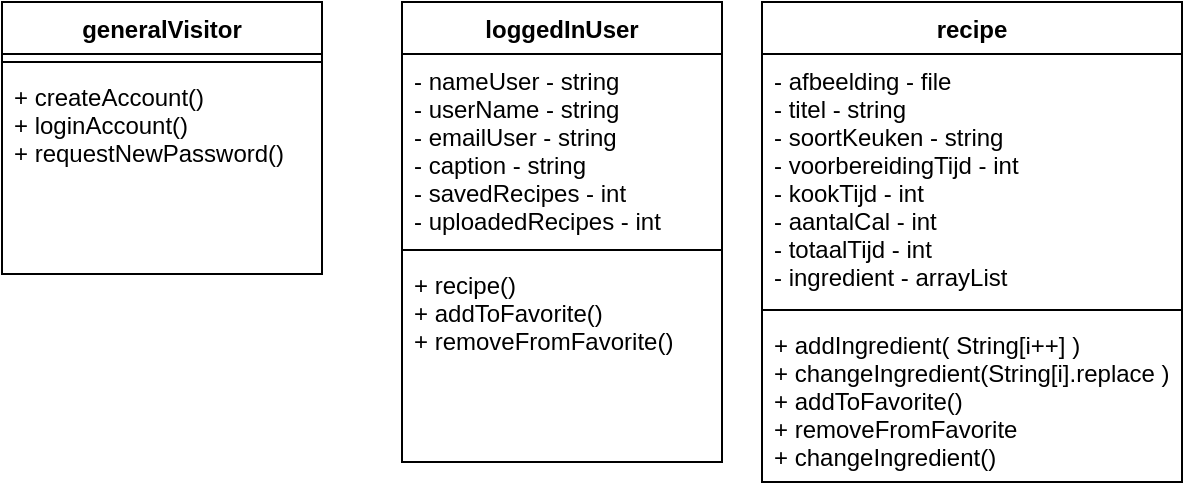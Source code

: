 <mxfile version="14.6.0" type="github">
  <diagram name="Page-1" id="e7e014a7-5840-1c2e-5031-d8a46d1fe8dd">
    <mxGraphModel dx="2595" dy="773" grid="1" gridSize="10" guides="1" tooltips="1" connect="1" arrows="1" fold="1" page="1" pageScale="1" pageWidth="1169" pageHeight="826" background="#ffffff" math="0" shadow="0">
      <root>
        <mxCell id="0" />
        <mxCell id="1" parent="0" />
        <mxCell id="mBOL9zXCFcZoV6gmE1oh-41" value="recipe" style="swimlane;fontStyle=1;align=center;verticalAlign=top;childLayout=stackLayout;horizontal=1;startSize=26;horizontalStack=0;resizeParent=1;resizeParentMax=0;resizeLast=0;collapsible=1;marginBottom=0;" vertex="1" parent="1">
          <mxGeometry x="-680" y="20" width="210" height="240" as="geometry" />
        </mxCell>
        <mxCell id="mBOL9zXCFcZoV6gmE1oh-42" value="- afbeelding - file&#xa;- titel - string&#xa;- soortKeuken - string&#xa;- voorbereidingTijd - int&#xa;- kookTijd - int&#xa;- aantalCal - int&#xa;- totaalTijd - int&#xa;- ingredient - arrayList" style="text;strokeColor=none;fillColor=none;align=left;verticalAlign=top;spacingLeft=4;spacingRight=4;overflow=hidden;rotatable=0;points=[[0,0.5],[1,0.5]];portConstraint=eastwest;" vertex="1" parent="mBOL9zXCFcZoV6gmE1oh-41">
          <mxGeometry y="26" width="210" height="124" as="geometry" />
        </mxCell>
        <mxCell id="mBOL9zXCFcZoV6gmE1oh-43" value="" style="line;strokeWidth=1;fillColor=none;align=left;verticalAlign=middle;spacingTop=-1;spacingLeft=3;spacingRight=3;rotatable=0;labelPosition=right;points=[];portConstraint=eastwest;" vertex="1" parent="mBOL9zXCFcZoV6gmE1oh-41">
          <mxGeometry y="150" width="210" height="8" as="geometry" />
        </mxCell>
        <mxCell id="mBOL9zXCFcZoV6gmE1oh-44" value="+ addIngredient( String[i++] )&#xa;+ changeIngredient(String[i].replace )&#xa;+ addToFavorite()&#xa;+ removeFromFavorite&#xa;+ changeIngredient()" style="text;strokeColor=none;fillColor=none;align=left;verticalAlign=top;spacingLeft=4;spacingRight=4;overflow=hidden;rotatable=0;points=[[0,0.5],[1,0.5]];portConstraint=eastwest;" vertex="1" parent="mBOL9zXCFcZoV6gmE1oh-41">
          <mxGeometry y="158" width="210" height="82" as="geometry" />
        </mxCell>
        <mxCell id="mBOL9zXCFcZoV6gmE1oh-48" value="generalVisitor" style="swimlane;fontStyle=1;align=center;verticalAlign=top;childLayout=stackLayout;horizontal=1;startSize=26;horizontalStack=0;resizeParent=1;resizeParentMax=0;resizeLast=0;collapsible=1;marginBottom=0;" vertex="1" parent="1">
          <mxGeometry x="-1060" y="20" width="160" height="136" as="geometry" />
        </mxCell>
        <mxCell id="mBOL9zXCFcZoV6gmE1oh-50" value="" style="line;strokeWidth=1;fillColor=none;align=left;verticalAlign=middle;spacingTop=-1;spacingLeft=3;spacingRight=3;rotatable=0;labelPosition=right;points=[];portConstraint=eastwest;" vertex="1" parent="mBOL9zXCFcZoV6gmE1oh-48">
          <mxGeometry y="26" width="160" height="8" as="geometry" />
        </mxCell>
        <mxCell id="mBOL9zXCFcZoV6gmE1oh-51" value="+ createAccount()&#xa;+ loginAccount()&#xa;+ requestNewPassword()" style="text;strokeColor=none;fillColor=none;align=left;verticalAlign=top;spacingLeft=4;spacingRight=4;overflow=hidden;rotatable=0;points=[[0,0.5],[1,0.5]];portConstraint=eastwest;" vertex="1" parent="mBOL9zXCFcZoV6gmE1oh-48">
          <mxGeometry y="34" width="160" height="102" as="geometry" />
        </mxCell>
        <mxCell id="mBOL9zXCFcZoV6gmE1oh-53" value="loggedInUser" style="swimlane;fontStyle=1;align=center;verticalAlign=top;childLayout=stackLayout;horizontal=1;startSize=26;horizontalStack=0;resizeParent=1;resizeParentMax=0;resizeLast=0;collapsible=1;marginBottom=0;" vertex="1" parent="1">
          <mxGeometry x="-860" y="20" width="160" height="230" as="geometry" />
        </mxCell>
        <mxCell id="mBOL9zXCFcZoV6gmE1oh-54" value="- nameUser - string&#xa;- userName - string&#xa;- emailUser - string&#xa;- caption - string&#xa;- savedRecipes - int&#xa;- uploadedRecipes - int" style="text;strokeColor=none;fillColor=none;align=left;verticalAlign=top;spacingLeft=4;spacingRight=4;overflow=hidden;rotatable=0;points=[[0,0.5],[1,0.5]];portConstraint=eastwest;" vertex="1" parent="mBOL9zXCFcZoV6gmE1oh-53">
          <mxGeometry y="26" width="160" height="94" as="geometry" />
        </mxCell>
        <mxCell id="mBOL9zXCFcZoV6gmE1oh-55" value="" style="line;strokeWidth=1;fillColor=none;align=left;verticalAlign=middle;spacingTop=-1;spacingLeft=3;spacingRight=3;rotatable=0;labelPosition=right;points=[];portConstraint=eastwest;" vertex="1" parent="mBOL9zXCFcZoV6gmE1oh-53">
          <mxGeometry y="120" width="160" height="8" as="geometry" />
        </mxCell>
        <mxCell id="mBOL9zXCFcZoV6gmE1oh-56" value="+ recipe()&#xa;+ addToFavorite()&#xa;+ removeFromFavorite()" style="text;strokeColor=none;fillColor=none;align=left;verticalAlign=top;spacingLeft=4;spacingRight=4;overflow=hidden;rotatable=0;points=[[0,0.5],[1,0.5]];portConstraint=eastwest;" vertex="1" parent="mBOL9zXCFcZoV6gmE1oh-53">
          <mxGeometry y="128" width="160" height="102" as="geometry" />
        </mxCell>
      </root>
    </mxGraphModel>
  </diagram>
</mxfile>

